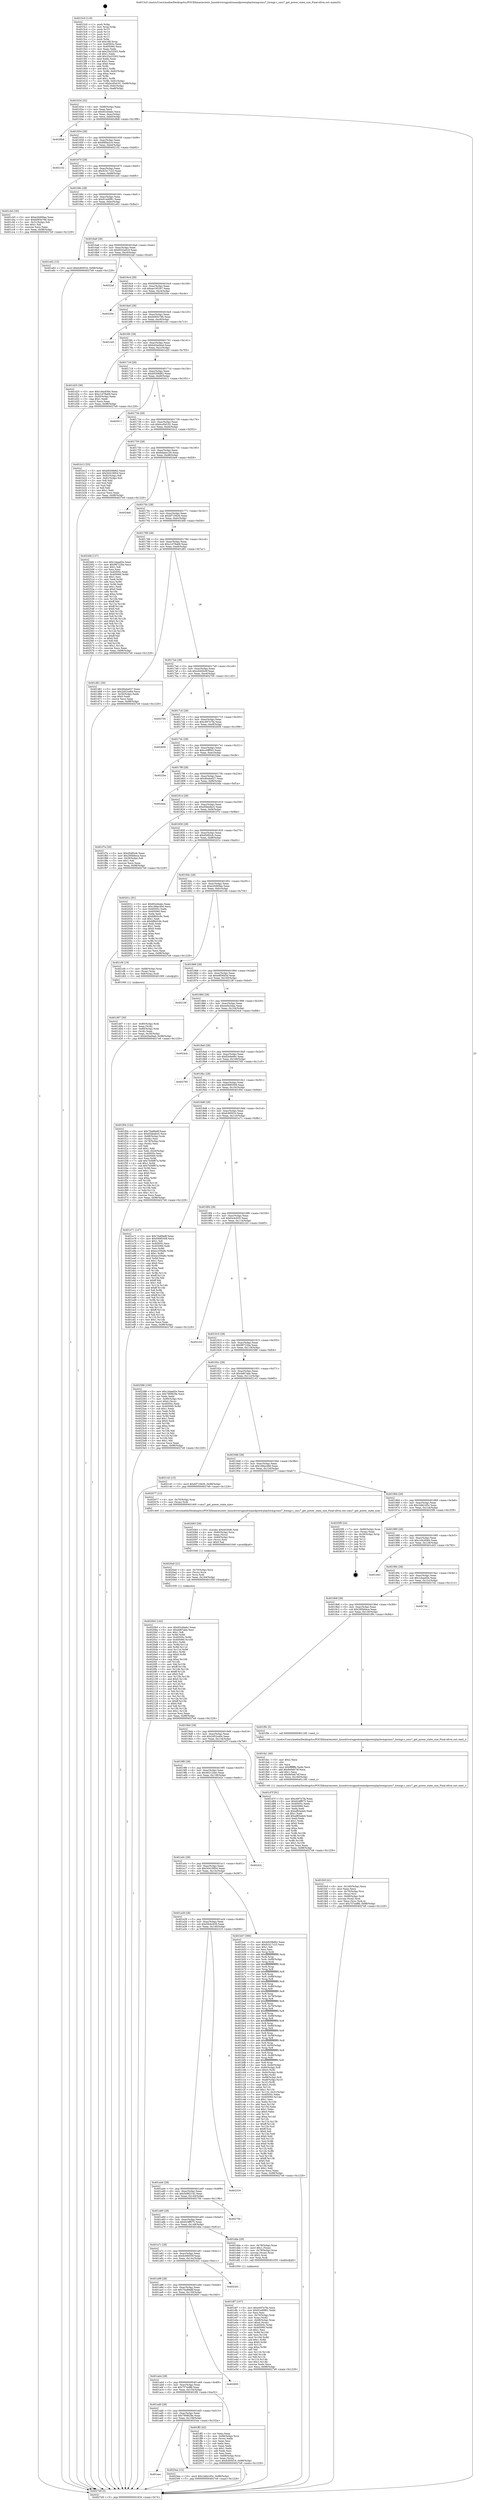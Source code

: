 digraph "0x4015c0" {
  label = "0x4015c0 (/mnt/c/Users/mathe/Desktop/tcc/POCII/binaries/extr_linuxdriversgpudrmamdpowerplayhwmgrsmu7_hwmgr.c_smu7_get_power_state_size_Final-ollvm.out::main(0))"
  labelloc = "t"
  node[shape=record]

  Entry [label="",width=0.3,height=0.3,shape=circle,fillcolor=black,style=filled]
  "0x401634" [label="{
     0x401634 [32]\l
     | [instrs]\l
     &nbsp;&nbsp;0x401634 \<+6\>: mov -0x98(%rbp),%eax\l
     &nbsp;&nbsp;0x40163a \<+2\>: mov %eax,%ecx\l
     &nbsp;&nbsp;0x40163c \<+6\>: sub $0x83cd4abc,%ecx\l
     &nbsp;&nbsp;0x401642 \<+6\>: mov %eax,-0xac(%rbp)\l
     &nbsp;&nbsp;0x401648 \<+6\>: mov %ecx,-0xb0(%rbp)\l
     &nbsp;&nbsp;0x40164e \<+6\>: je 00000000004026b8 \<main+0x10f8\>\l
  }"]
  "0x4026b8" [label="{
     0x4026b8\l
  }", style=dashed]
  "0x401654" [label="{
     0x401654 [28]\l
     | [instrs]\l
     &nbsp;&nbsp;0x401654 \<+5\>: jmp 0000000000401659 \<main+0x99\>\l
     &nbsp;&nbsp;0x401659 \<+6\>: mov -0xac(%rbp),%eax\l
     &nbsp;&nbsp;0x40165f \<+5\>: sub $0x89fda2c4,%eax\l
     &nbsp;&nbsp;0x401664 \<+6\>: mov %eax,-0xb4(%rbp)\l
     &nbsp;&nbsp;0x40166a \<+6\>: je 0000000000402152 \<main+0xb92\>\l
  }"]
  Exit [label="",width=0.3,height=0.3,shape=circle,fillcolor=black,style=filled,peripheries=2]
  "0x402152" [label="{
     0x402152\l
  }", style=dashed]
  "0x401670" [label="{
     0x401670 [28]\l
     | [instrs]\l
     &nbsp;&nbsp;0x401670 \<+5\>: jmp 0000000000401675 \<main+0xb5\>\l
     &nbsp;&nbsp;0x401675 \<+6\>: mov -0xac(%rbp),%eax\l
     &nbsp;&nbsp;0x40167b \<+5\>: sub $0x91b17c23,%eax\l
     &nbsp;&nbsp;0x401680 \<+6\>: mov %eax,-0xb8(%rbp)\l
     &nbsp;&nbsp;0x401686 \<+6\>: je 0000000000401cb5 \<main+0x6f5\>\l
  }"]
  "0x401aec" [label="{
     0x401aec\l
  }", style=dashed]
  "0x401cb5" [label="{
     0x401cb5 [30]\l
     | [instrs]\l
     &nbsp;&nbsp;0x401cb5 \<+5\>: mov $0xe20d09ae,%eax\l
     &nbsp;&nbsp;0x401cba \<+5\>: mov $0xb093e796,%ecx\l
     &nbsp;&nbsp;0x401cbf \<+3\>: mov -0x31(%rbp),%dl\l
     &nbsp;&nbsp;0x401cc2 \<+3\>: test $0x1,%dl\l
     &nbsp;&nbsp;0x401cc5 \<+3\>: cmovne %ecx,%eax\l
     &nbsp;&nbsp;0x401cc8 \<+6\>: mov %eax,-0x98(%rbp)\l
     &nbsp;&nbsp;0x401cce \<+5\>: jmp 00000000004027e9 \<main+0x1229\>\l
  }"]
  "0x40168c" [label="{
     0x40168c [28]\l
     | [instrs]\l
     &nbsp;&nbsp;0x40168c \<+5\>: jmp 0000000000401691 \<main+0xd1\>\l
     &nbsp;&nbsp;0x401691 \<+6\>: mov -0xac(%rbp),%eax\l
     &nbsp;&nbsp;0x401697 \<+5\>: sub $0x91ed0f61,%eax\l
     &nbsp;&nbsp;0x40169c \<+6\>: mov %eax,-0xbc(%rbp)\l
     &nbsp;&nbsp;0x4016a2 \<+6\>: je 0000000000401e62 \<main+0x8a2\>\l
  }"]
  "0x4025ea" [label="{
     0x4025ea [15]\l
     | [instrs]\l
     &nbsp;&nbsp;0x4025ea \<+10\>: movl $0x1bbb165c,-0x98(%rbp)\l
     &nbsp;&nbsp;0x4025f4 \<+5\>: jmp 00000000004027e9 \<main+0x1229\>\l
  }"]
  "0x401e62" [label="{
     0x401e62 [15]\l
     | [instrs]\l
     &nbsp;&nbsp;0x401e62 \<+10\>: movl $0xfc905f16,-0x98(%rbp)\l
     &nbsp;&nbsp;0x401e6c \<+5\>: jmp 00000000004027e9 \<main+0x1229\>\l
  }"]
  "0x4016a8" [label="{
     0x4016a8 [28]\l
     | [instrs]\l
     &nbsp;&nbsp;0x4016a8 \<+5\>: jmp 00000000004016ad \<main+0xed\>\l
     &nbsp;&nbsp;0x4016ad \<+6\>: mov -0xac(%rbp),%eax\l
     &nbsp;&nbsp;0x4016b3 \<+5\>: sub $0x9532a919,%eax\l
     &nbsp;&nbsp;0x4016b8 \<+6\>: mov %eax,-0xc0(%rbp)\l
     &nbsp;&nbsp;0x4016be \<+6\>: je 00000000004022af \<main+0xcef\>\l
  }"]
  "0x4020b5" [label="{
     0x4020b5 [142]\l
     | [instrs]\l
     &nbsp;&nbsp;0x4020b5 \<+5\>: mov $0x83cd4abc,%eax\l
     &nbsp;&nbsp;0x4020ba \<+5\>: mov $0xdd67aba,%esi\l
     &nbsp;&nbsp;0x4020bf \<+2\>: mov $0x1,%dl\l
     &nbsp;&nbsp;0x4020c1 \<+3\>: xor %r8d,%r8d\l
     &nbsp;&nbsp;0x4020c4 \<+8\>: mov 0x40505c,%r9d\l
     &nbsp;&nbsp;0x4020cc \<+8\>: mov 0x405060,%r10d\l
     &nbsp;&nbsp;0x4020d4 \<+4\>: sub $0x1,%r8d\l
     &nbsp;&nbsp;0x4020d8 \<+3\>: mov %r9d,%r11d\l
     &nbsp;&nbsp;0x4020db \<+3\>: add %r8d,%r11d\l
     &nbsp;&nbsp;0x4020de \<+4\>: imul %r11d,%r9d\l
     &nbsp;&nbsp;0x4020e2 \<+4\>: and $0x1,%r9d\l
     &nbsp;&nbsp;0x4020e6 \<+4\>: cmp $0x0,%r9d\l
     &nbsp;&nbsp;0x4020ea \<+3\>: sete %bl\l
     &nbsp;&nbsp;0x4020ed \<+4\>: cmp $0xa,%r10d\l
     &nbsp;&nbsp;0x4020f1 \<+4\>: setl %r14b\l
     &nbsp;&nbsp;0x4020f5 \<+3\>: mov %bl,%r15b\l
     &nbsp;&nbsp;0x4020f8 \<+4\>: xor $0xff,%r15b\l
     &nbsp;&nbsp;0x4020fc \<+3\>: mov %r14b,%r12b\l
     &nbsp;&nbsp;0x4020ff \<+4\>: xor $0xff,%r12b\l
     &nbsp;&nbsp;0x402103 \<+3\>: xor $0x0,%dl\l
     &nbsp;&nbsp;0x402106 \<+3\>: mov %r15b,%r13b\l
     &nbsp;&nbsp;0x402109 \<+4\>: and $0x0,%r13b\l
     &nbsp;&nbsp;0x40210d \<+2\>: and %dl,%bl\l
     &nbsp;&nbsp;0x40210f \<+3\>: mov %r12b,%cl\l
     &nbsp;&nbsp;0x402112 \<+3\>: and $0x0,%cl\l
     &nbsp;&nbsp;0x402115 \<+3\>: and %dl,%r14b\l
     &nbsp;&nbsp;0x402118 \<+3\>: or %bl,%r13b\l
     &nbsp;&nbsp;0x40211b \<+3\>: or %r14b,%cl\l
     &nbsp;&nbsp;0x40211e \<+3\>: xor %cl,%r13b\l
     &nbsp;&nbsp;0x402121 \<+3\>: or %r12b,%r15b\l
     &nbsp;&nbsp;0x402124 \<+4\>: xor $0xff,%r15b\l
     &nbsp;&nbsp;0x402128 \<+3\>: or $0x0,%dl\l
     &nbsp;&nbsp;0x40212b \<+3\>: and %dl,%r15b\l
     &nbsp;&nbsp;0x40212e \<+3\>: or %r15b,%r13b\l
     &nbsp;&nbsp;0x402131 \<+4\>: test $0x1,%r13b\l
     &nbsp;&nbsp;0x402135 \<+3\>: cmovne %esi,%eax\l
     &nbsp;&nbsp;0x402138 \<+6\>: mov %eax,-0x98(%rbp)\l
     &nbsp;&nbsp;0x40213e \<+5\>: jmp 00000000004027e9 \<main+0x1229\>\l
  }"]
  "0x4022af" [label="{
     0x4022af\l
  }", style=dashed]
  "0x4016c4" [label="{
     0x4016c4 [28]\l
     | [instrs]\l
     &nbsp;&nbsp;0x4016c4 \<+5\>: jmp 00000000004016c9 \<main+0x109\>\l
     &nbsp;&nbsp;0x4016c9 \<+6\>: mov -0xac(%rbp),%eax\l
     &nbsp;&nbsp;0x4016cf \<+5\>: sub $0xae195267,%eax\l
     &nbsp;&nbsp;0x4016d4 \<+6\>: mov %eax,-0xc4(%rbp)\l
     &nbsp;&nbsp;0x4016da \<+6\>: je 000000000040220e \<main+0xc4e\>\l
  }"]
  "0x4020a0" [label="{
     0x4020a0 [21]\l
     | [instrs]\l
     &nbsp;&nbsp;0x4020a0 \<+4\>: mov -0x70(%rbp),%rcx\l
     &nbsp;&nbsp;0x4020a4 \<+3\>: mov (%rcx),%rcx\l
     &nbsp;&nbsp;0x4020a7 \<+3\>: mov %rcx,%rdi\l
     &nbsp;&nbsp;0x4020aa \<+6\>: mov %eax,-0x164(%rbp)\l
     &nbsp;&nbsp;0x4020b0 \<+5\>: call 0000000000401030 \<free@plt\>\l
     | [calls]\l
     &nbsp;&nbsp;0x401030 \{1\} (unknown)\l
  }"]
  "0x40220e" [label="{
     0x40220e\l
  }", style=dashed]
  "0x4016e0" [label="{
     0x4016e0 [28]\l
     | [instrs]\l
     &nbsp;&nbsp;0x4016e0 \<+5\>: jmp 00000000004016e5 \<main+0x125\>\l
     &nbsp;&nbsp;0x4016e5 \<+6\>: mov -0xac(%rbp),%eax\l
     &nbsp;&nbsp;0x4016eb \<+5\>: sub $0xb093e796,%eax\l
     &nbsp;&nbsp;0x4016f0 \<+6\>: mov %eax,-0xc8(%rbp)\l
     &nbsp;&nbsp;0x4016f6 \<+6\>: je 0000000000401cd3 \<main+0x713\>\l
  }"]
  "0x402083" [label="{
     0x402083 [29]\l
     | [instrs]\l
     &nbsp;&nbsp;0x402083 \<+10\>: movabs $0x4030d6,%rdi\l
     &nbsp;&nbsp;0x40208d \<+4\>: mov -0x60(%rbp),%rcx\l
     &nbsp;&nbsp;0x402091 \<+2\>: mov %eax,(%rcx)\l
     &nbsp;&nbsp;0x402093 \<+4\>: mov -0x60(%rbp),%rcx\l
     &nbsp;&nbsp;0x402097 \<+2\>: mov (%rcx),%esi\l
     &nbsp;&nbsp;0x402099 \<+2\>: mov $0x0,%al\l
     &nbsp;&nbsp;0x40209b \<+5\>: call 0000000000401040 \<printf@plt\>\l
     | [calls]\l
     &nbsp;&nbsp;0x401040 \{1\} (unknown)\l
  }"]
  "0x401cd3" [label="{
     0x401cd3\l
  }", style=dashed]
  "0x4016fc" [label="{
     0x4016fc [28]\l
     | [instrs]\l
     &nbsp;&nbsp;0x4016fc \<+5\>: jmp 0000000000401701 \<main+0x141\>\l
     &nbsp;&nbsp;0x401701 \<+6\>: mov -0xac(%rbp),%eax\l
     &nbsp;&nbsp;0x401707 \<+5\>: sub $0xb45ad4ad,%eax\l
     &nbsp;&nbsp;0x40170c \<+6\>: mov %eax,-0xcc(%rbp)\l
     &nbsp;&nbsp;0x401712 \<+6\>: je 0000000000401d25 \<main+0x765\>\l
  }"]
  "0x401ad0" [label="{
     0x401ad0 [28]\l
     | [instrs]\l
     &nbsp;&nbsp;0x401ad0 \<+5\>: jmp 0000000000401ad5 \<main+0x515\>\l
     &nbsp;&nbsp;0x401ad5 \<+6\>: mov -0xac(%rbp),%eax\l
     &nbsp;&nbsp;0x401adb \<+5\>: sub $0x790f629e,%eax\l
     &nbsp;&nbsp;0x401ae0 \<+6\>: mov %eax,-0x158(%rbp)\l
     &nbsp;&nbsp;0x401ae6 \<+6\>: je 00000000004025ea \<main+0x102a\>\l
  }"]
  "0x401d25" [label="{
     0x401d25 [30]\l
     | [instrs]\l
     &nbsp;&nbsp;0x401d25 \<+5\>: mov $0x1d4c8364,%eax\l
     &nbsp;&nbsp;0x401d2a \<+5\>: mov $0xc1d78a68,%ecx\l
     &nbsp;&nbsp;0x401d2f \<+3\>: mov -0x30(%rbp),%edx\l
     &nbsp;&nbsp;0x401d32 \<+3\>: cmp $0x1,%edx\l
     &nbsp;&nbsp;0x401d35 \<+3\>: cmovl %ecx,%eax\l
     &nbsp;&nbsp;0x401d38 \<+6\>: mov %eax,-0x98(%rbp)\l
     &nbsp;&nbsp;0x401d3e \<+5\>: jmp 00000000004027e9 \<main+0x1229\>\l
  }"]
  "0x401718" [label="{
     0x401718 [28]\l
     | [instrs]\l
     &nbsp;&nbsp;0x401718 \<+5\>: jmp 000000000040171d \<main+0x15d\>\l
     &nbsp;&nbsp;0x40171d \<+6\>: mov -0xac(%rbp),%eax\l
     &nbsp;&nbsp;0x401723 \<+5\>: sub $0xb9208d62,%eax\l
     &nbsp;&nbsp;0x401728 \<+6\>: mov %eax,-0xd0(%rbp)\l
     &nbsp;&nbsp;0x40172e \<+6\>: je 0000000000402611 \<main+0x1051\>\l
  }"]
  "0x401ff2" [label="{
     0x401ff2 [42]\l
     | [instrs]\l
     &nbsp;&nbsp;0x401ff2 \<+2\>: xor %eax,%eax\l
     &nbsp;&nbsp;0x401ff4 \<+4\>: mov -0x68(%rbp),%rcx\l
     &nbsp;&nbsp;0x401ff8 \<+2\>: mov (%rcx),%edx\l
     &nbsp;&nbsp;0x401ffa \<+2\>: mov %eax,%esi\l
     &nbsp;&nbsp;0x401ffc \<+2\>: sub %edx,%esi\l
     &nbsp;&nbsp;0x401ffe \<+2\>: mov %eax,%edx\l
     &nbsp;&nbsp;0x402000 \<+3\>: sub $0x1,%edx\l
     &nbsp;&nbsp;0x402003 \<+2\>: add %edx,%esi\l
     &nbsp;&nbsp;0x402005 \<+2\>: sub %esi,%eax\l
     &nbsp;&nbsp;0x402007 \<+4\>: mov -0x68(%rbp),%rcx\l
     &nbsp;&nbsp;0x40200b \<+2\>: mov %eax,(%rcx)\l
     &nbsp;&nbsp;0x40200d \<+10\>: movl $0xfc905f16,-0x98(%rbp)\l
     &nbsp;&nbsp;0x402017 \<+5\>: jmp 00000000004027e9 \<main+0x1229\>\l
  }"]
  "0x402611" [label="{
     0x402611\l
  }", style=dashed]
  "0x401734" [label="{
     0x401734 [28]\l
     | [instrs]\l
     &nbsp;&nbsp;0x401734 \<+5\>: jmp 0000000000401739 \<main+0x179\>\l
     &nbsp;&nbsp;0x401739 \<+6\>: mov -0xac(%rbp),%eax\l
     &nbsp;&nbsp;0x40173f \<+5\>: sub $0xbcd5d191,%eax\l
     &nbsp;&nbsp;0x401744 \<+6\>: mov %eax,-0xd4(%rbp)\l
     &nbsp;&nbsp;0x40174a \<+6\>: je 0000000000401b12 \<main+0x552\>\l
  }"]
  "0x401ab4" [label="{
     0x401ab4 [28]\l
     | [instrs]\l
     &nbsp;&nbsp;0x401ab4 \<+5\>: jmp 0000000000401ab9 \<main+0x4f9\>\l
     &nbsp;&nbsp;0x401ab9 \<+6\>: mov -0xac(%rbp),%eax\l
     &nbsp;&nbsp;0x401abf \<+5\>: sub $0x757eeffd,%eax\l
     &nbsp;&nbsp;0x401ac4 \<+6\>: mov %eax,-0x154(%rbp)\l
     &nbsp;&nbsp;0x401aca \<+6\>: je 0000000000401ff2 \<main+0xa32\>\l
  }"]
  "0x401b12" [label="{
     0x401b12 [53]\l
     | [instrs]\l
     &nbsp;&nbsp;0x401b12 \<+5\>: mov $0xb9208d62,%eax\l
     &nbsp;&nbsp;0x401b17 \<+5\>: mov $0x50419954,%ecx\l
     &nbsp;&nbsp;0x401b1c \<+6\>: mov -0x92(%rbp),%dl\l
     &nbsp;&nbsp;0x401b22 \<+7\>: mov -0x91(%rbp),%sil\l
     &nbsp;&nbsp;0x401b29 \<+3\>: mov %dl,%dil\l
     &nbsp;&nbsp;0x401b2c \<+3\>: and %sil,%dil\l
     &nbsp;&nbsp;0x401b2f \<+3\>: xor %sil,%dl\l
     &nbsp;&nbsp;0x401b32 \<+3\>: or %dl,%dil\l
     &nbsp;&nbsp;0x401b35 \<+4\>: test $0x1,%dil\l
     &nbsp;&nbsp;0x401b39 \<+3\>: cmovne %ecx,%eax\l
     &nbsp;&nbsp;0x401b3c \<+6\>: mov %eax,-0x98(%rbp)\l
     &nbsp;&nbsp;0x401b42 \<+5\>: jmp 00000000004027e9 \<main+0x1229\>\l
  }"]
  "0x401750" [label="{
     0x401750 [28]\l
     | [instrs]\l
     &nbsp;&nbsp;0x401750 \<+5\>: jmp 0000000000401755 \<main+0x195\>\l
     &nbsp;&nbsp;0x401755 \<+6\>: mov -0xac(%rbp),%eax\l
     &nbsp;&nbsp;0x40175b \<+5\>: sub $0xbdabe129,%eax\l
     &nbsp;&nbsp;0x401760 \<+6\>: mov %eax,-0xd8(%rbp)\l
     &nbsp;&nbsp;0x401766 \<+6\>: je 00000000004024e9 \<main+0xf29\>\l
  }"]
  "0x4027e9" [label="{
     0x4027e9 [5]\l
     | [instrs]\l
     &nbsp;&nbsp;0x4027e9 \<+5\>: jmp 0000000000401634 \<main+0x74\>\l
  }"]
  "0x4015c0" [label="{
     0x4015c0 [116]\l
     | [instrs]\l
     &nbsp;&nbsp;0x4015c0 \<+1\>: push %rbp\l
     &nbsp;&nbsp;0x4015c1 \<+3\>: mov %rsp,%rbp\l
     &nbsp;&nbsp;0x4015c4 \<+2\>: push %r15\l
     &nbsp;&nbsp;0x4015c6 \<+2\>: push %r14\l
     &nbsp;&nbsp;0x4015c8 \<+2\>: push %r13\l
     &nbsp;&nbsp;0x4015ca \<+2\>: push %r12\l
     &nbsp;&nbsp;0x4015cc \<+1\>: push %rbx\l
     &nbsp;&nbsp;0x4015cd \<+7\>: sub $0x168,%rsp\l
     &nbsp;&nbsp;0x4015d4 \<+7\>: mov 0x40505c,%eax\l
     &nbsp;&nbsp;0x4015db \<+7\>: mov 0x405060,%ecx\l
     &nbsp;&nbsp;0x4015e2 \<+2\>: mov %eax,%edx\l
     &nbsp;&nbsp;0x4015e4 \<+6\>: sub $0x25a33263,%edx\l
     &nbsp;&nbsp;0x4015ea \<+3\>: sub $0x1,%edx\l
     &nbsp;&nbsp;0x4015ed \<+6\>: add $0x25a33263,%edx\l
     &nbsp;&nbsp;0x4015f3 \<+3\>: imul %edx,%eax\l
     &nbsp;&nbsp;0x4015f6 \<+3\>: and $0x1,%eax\l
     &nbsp;&nbsp;0x4015f9 \<+3\>: cmp $0x0,%eax\l
     &nbsp;&nbsp;0x4015fc \<+4\>: sete %r8b\l
     &nbsp;&nbsp;0x401600 \<+4\>: and $0x1,%r8b\l
     &nbsp;&nbsp;0x401604 \<+7\>: mov %r8b,-0x92(%rbp)\l
     &nbsp;&nbsp;0x40160b \<+3\>: cmp $0xa,%ecx\l
     &nbsp;&nbsp;0x40160e \<+4\>: setl %r8b\l
     &nbsp;&nbsp;0x401612 \<+4\>: and $0x1,%r8b\l
     &nbsp;&nbsp;0x401616 \<+7\>: mov %r8b,-0x91(%rbp)\l
     &nbsp;&nbsp;0x40161d \<+10\>: movl $0xbcd5d191,-0x98(%rbp)\l
     &nbsp;&nbsp;0x401627 \<+6\>: mov %edi,-0x9c(%rbp)\l
     &nbsp;&nbsp;0x40162d \<+7\>: mov %rsi,-0xa8(%rbp)\l
  }"]
  "0x402693" [label="{
     0x402693\l
  }", style=dashed]
  "0x4024e9" [label="{
     0x4024e9\l
  }", style=dashed]
  "0x40176c" [label="{
     0x40176c [28]\l
     | [instrs]\l
     &nbsp;&nbsp;0x40176c \<+5\>: jmp 0000000000401771 \<main+0x1b1\>\l
     &nbsp;&nbsp;0x401771 \<+6\>: mov -0xac(%rbp),%eax\l
     &nbsp;&nbsp;0x401777 \<+5\>: sub $0xbf719426,%eax\l
     &nbsp;&nbsp;0x40177c \<+6\>: mov %eax,-0xdc(%rbp)\l
     &nbsp;&nbsp;0x401782 \<+6\>: je 00000000004024fd \<main+0xf3d\>\l
  }"]
  "0x401a98" [label="{
     0x401a98 [28]\l
     | [instrs]\l
     &nbsp;&nbsp;0x401a98 \<+5\>: jmp 0000000000401a9d \<main+0x4dd\>\l
     &nbsp;&nbsp;0x401a9d \<+6\>: mov -0xac(%rbp),%eax\l
     &nbsp;&nbsp;0x401aa3 \<+5\>: sub $0x70a89e8f,%eax\l
     &nbsp;&nbsp;0x401aa8 \<+6\>: mov %eax,-0x150(%rbp)\l
     &nbsp;&nbsp;0x401aae \<+6\>: je 0000000000402693 \<main+0x10d3\>\l
  }"]
  "0x4024fd" [label="{
     0x4024fd [137]\l
     | [instrs]\l
     &nbsp;&nbsp;0x4024fd \<+5\>: mov $0x1daaef2e,%eax\l
     &nbsp;&nbsp;0x402502 \<+5\>: mov $0x98722ba,%ecx\l
     &nbsp;&nbsp;0x402507 \<+2\>: mov $0x1,%dl\l
     &nbsp;&nbsp;0x402509 \<+2\>: xor %esi,%esi\l
     &nbsp;&nbsp;0x40250b \<+7\>: mov 0x40505c,%edi\l
     &nbsp;&nbsp;0x402512 \<+8\>: mov 0x405060,%r8d\l
     &nbsp;&nbsp;0x40251a \<+3\>: sub $0x1,%esi\l
     &nbsp;&nbsp;0x40251d \<+3\>: mov %edi,%r9d\l
     &nbsp;&nbsp;0x402520 \<+3\>: add %esi,%r9d\l
     &nbsp;&nbsp;0x402523 \<+4\>: imul %r9d,%edi\l
     &nbsp;&nbsp;0x402527 \<+3\>: and $0x1,%edi\l
     &nbsp;&nbsp;0x40252a \<+3\>: cmp $0x0,%edi\l
     &nbsp;&nbsp;0x40252d \<+4\>: sete %r10b\l
     &nbsp;&nbsp;0x402531 \<+4\>: cmp $0xa,%r8d\l
     &nbsp;&nbsp;0x402535 \<+4\>: setl %r11b\l
     &nbsp;&nbsp;0x402539 \<+3\>: mov %r10b,%bl\l
     &nbsp;&nbsp;0x40253c \<+3\>: xor $0xff,%bl\l
     &nbsp;&nbsp;0x40253f \<+3\>: mov %r11b,%r14b\l
     &nbsp;&nbsp;0x402542 \<+4\>: xor $0xff,%r14b\l
     &nbsp;&nbsp;0x402546 \<+3\>: xor $0x0,%dl\l
     &nbsp;&nbsp;0x402549 \<+3\>: mov %bl,%r15b\l
     &nbsp;&nbsp;0x40254c \<+4\>: and $0x0,%r15b\l
     &nbsp;&nbsp;0x402550 \<+3\>: and %dl,%r10b\l
     &nbsp;&nbsp;0x402553 \<+3\>: mov %r14b,%r12b\l
     &nbsp;&nbsp;0x402556 \<+4\>: and $0x0,%r12b\l
     &nbsp;&nbsp;0x40255a \<+3\>: and %dl,%r11b\l
     &nbsp;&nbsp;0x40255d \<+3\>: or %r10b,%r15b\l
     &nbsp;&nbsp;0x402560 \<+3\>: or %r11b,%r12b\l
     &nbsp;&nbsp;0x402563 \<+3\>: xor %r12b,%r15b\l
     &nbsp;&nbsp;0x402566 \<+3\>: or %r14b,%bl\l
     &nbsp;&nbsp;0x402569 \<+3\>: xor $0xff,%bl\l
     &nbsp;&nbsp;0x40256c \<+3\>: or $0x0,%dl\l
     &nbsp;&nbsp;0x40256f \<+2\>: and %dl,%bl\l
     &nbsp;&nbsp;0x402571 \<+3\>: or %bl,%r15b\l
     &nbsp;&nbsp;0x402574 \<+4\>: test $0x1,%r15b\l
     &nbsp;&nbsp;0x402578 \<+3\>: cmovne %ecx,%eax\l
     &nbsp;&nbsp;0x40257b \<+6\>: mov %eax,-0x98(%rbp)\l
     &nbsp;&nbsp;0x402581 \<+5\>: jmp 00000000004027e9 \<main+0x1229\>\l
  }"]
  "0x401788" [label="{
     0x401788 [28]\l
     | [instrs]\l
     &nbsp;&nbsp;0x401788 \<+5\>: jmp 000000000040178d \<main+0x1cd\>\l
     &nbsp;&nbsp;0x40178d \<+6\>: mov -0xac(%rbp),%eax\l
     &nbsp;&nbsp;0x401793 \<+5\>: sub $0xc1d78a68,%eax\l
     &nbsp;&nbsp;0x401798 \<+6\>: mov %eax,-0xe0(%rbp)\l
     &nbsp;&nbsp;0x40179e \<+6\>: je 0000000000401d61 \<main+0x7a1\>\l
  }"]
  "0x4023d1" [label="{
     0x4023d1\l
  }", style=dashed]
  "0x401d61" [label="{
     0x401d61 [30]\l
     | [instrs]\l
     &nbsp;&nbsp;0x401d61 \<+5\>: mov $0xd0a4a027,%eax\l
     &nbsp;&nbsp;0x401d66 \<+5\>: mov $0x2d52ce64,%ecx\l
     &nbsp;&nbsp;0x401d6b \<+3\>: mov -0x30(%rbp),%edx\l
     &nbsp;&nbsp;0x401d6e \<+3\>: cmp $0x0,%edx\l
     &nbsp;&nbsp;0x401d71 \<+3\>: cmove %ecx,%eax\l
     &nbsp;&nbsp;0x401d74 \<+6\>: mov %eax,-0x98(%rbp)\l
     &nbsp;&nbsp;0x401d7a \<+5\>: jmp 00000000004027e9 \<main+0x1229\>\l
  }"]
  "0x4017a4" [label="{
     0x4017a4 [28]\l
     | [instrs]\l
     &nbsp;&nbsp;0x4017a4 \<+5\>: jmp 00000000004017a9 \<main+0x1e9\>\l
     &nbsp;&nbsp;0x4017a9 \<+6\>: mov -0xac(%rbp),%eax\l
     &nbsp;&nbsp;0x4017af \<+5\>: sub $0xc6450c0f,%eax\l
     &nbsp;&nbsp;0x4017b4 \<+6\>: mov %eax,-0xe4(%rbp)\l
     &nbsp;&nbsp;0x4017ba \<+6\>: je 0000000000402705 \<main+0x1145\>\l
  }"]
  "0x401fc9" [label="{
     0x401fc9 [41]\l
     | [instrs]\l
     &nbsp;&nbsp;0x401fc9 \<+6\>: mov -0x160(%rbp),%ecx\l
     &nbsp;&nbsp;0x401fcf \<+3\>: imul %eax,%ecx\l
     &nbsp;&nbsp;0x401fd2 \<+4\>: mov -0x70(%rbp),%rsi\l
     &nbsp;&nbsp;0x401fd6 \<+3\>: mov (%rsi),%rsi\l
     &nbsp;&nbsp;0x401fd9 \<+4\>: mov -0x68(%rbp),%rdi\l
     &nbsp;&nbsp;0x401fdd \<+3\>: movslq (%rdi),%rdi\l
     &nbsp;&nbsp;0x401fe0 \<+3\>: mov %ecx,(%rsi,%rdi,4)\l
     &nbsp;&nbsp;0x401fe3 \<+10\>: movl $0x757eeffd,-0x98(%rbp)\l
     &nbsp;&nbsp;0x401fed \<+5\>: jmp 00000000004027e9 \<main+0x1229\>\l
  }"]
  "0x402705" [label="{
     0x402705\l
  }", style=dashed]
  "0x4017c0" [label="{
     0x4017c0 [28]\l
     | [instrs]\l
     &nbsp;&nbsp;0x4017c0 \<+5\>: jmp 00000000004017c5 \<main+0x205\>\l
     &nbsp;&nbsp;0x4017c5 \<+6\>: mov -0xac(%rbp),%eax\l
     &nbsp;&nbsp;0x4017cb \<+5\>: sub $0xc697e7fa,%eax\l
     &nbsp;&nbsp;0x4017d0 \<+6\>: mov %eax,-0xe8(%rbp)\l
     &nbsp;&nbsp;0x4017d6 \<+6\>: je 0000000000402656 \<main+0x1096\>\l
  }"]
  "0x401fa1" [label="{
     0x401fa1 [40]\l
     | [instrs]\l
     &nbsp;&nbsp;0x401fa1 \<+5\>: mov $0x2,%ecx\l
     &nbsp;&nbsp;0x401fa6 \<+1\>: cltd\l
     &nbsp;&nbsp;0x401fa7 \<+2\>: idiv %ecx\l
     &nbsp;&nbsp;0x401fa9 \<+6\>: imul $0xfffffffe,%edx,%ecx\l
     &nbsp;&nbsp;0x401faf \<+6\>: add $0x9e5eb74f,%ecx\l
     &nbsp;&nbsp;0x401fb5 \<+3\>: add $0x1,%ecx\l
     &nbsp;&nbsp;0x401fb8 \<+6\>: sub $0x9e5eb74f,%ecx\l
     &nbsp;&nbsp;0x401fbe \<+6\>: mov %ecx,-0x160(%rbp)\l
     &nbsp;&nbsp;0x401fc4 \<+5\>: call 0000000000401160 \<next_i\>\l
     | [calls]\l
     &nbsp;&nbsp;0x401160 \{1\} (/mnt/c/Users/mathe/Desktop/tcc/POCII/binaries/extr_linuxdriversgpudrmamdpowerplayhwmgrsmu7_hwmgr.c_smu7_get_power_state_size_Final-ollvm.out::next_i)\l
  }"]
  "0x402656" [label="{
     0x402656\l
  }", style=dashed]
  "0x4017dc" [label="{
     0x4017dc [28]\l
     | [instrs]\l
     &nbsp;&nbsp;0x4017dc \<+5\>: jmp 00000000004017e1 \<main+0x221\>\l
     &nbsp;&nbsp;0x4017e1 \<+6\>: mov -0xac(%rbp),%eax\l
     &nbsp;&nbsp;0x4017e7 \<+5\>: sub $0xcc0ff5b2,%eax\l
     &nbsp;&nbsp;0x4017ec \<+6\>: mov %eax,-0xec(%rbp)\l
     &nbsp;&nbsp;0x4017f2 \<+6\>: je 00000000004022be \<main+0xcfe\>\l
  }"]
  "0x401df7" [label="{
     0x401df7 [107]\l
     | [instrs]\l
     &nbsp;&nbsp;0x401df7 \<+5\>: mov $0xc697e7fa,%ecx\l
     &nbsp;&nbsp;0x401dfc \<+5\>: mov $0x91ed0f61,%edx\l
     &nbsp;&nbsp;0x401e01 \<+2\>: xor %esi,%esi\l
     &nbsp;&nbsp;0x401e03 \<+4\>: mov -0x70(%rbp),%rdi\l
     &nbsp;&nbsp;0x401e07 \<+3\>: mov %rax,(%rdi)\l
     &nbsp;&nbsp;0x401e0a \<+4\>: mov -0x68(%rbp),%rax\l
     &nbsp;&nbsp;0x401e0e \<+6\>: movl $0x0,(%rax)\l
     &nbsp;&nbsp;0x401e14 \<+8\>: mov 0x40505c,%r8d\l
     &nbsp;&nbsp;0x401e1c \<+8\>: mov 0x405060,%r9d\l
     &nbsp;&nbsp;0x401e24 \<+3\>: sub $0x1,%esi\l
     &nbsp;&nbsp;0x401e27 \<+3\>: mov %r8d,%r10d\l
     &nbsp;&nbsp;0x401e2a \<+3\>: add %esi,%r10d\l
     &nbsp;&nbsp;0x401e2d \<+4\>: imul %r10d,%r8d\l
     &nbsp;&nbsp;0x401e31 \<+4\>: and $0x1,%r8d\l
     &nbsp;&nbsp;0x401e35 \<+4\>: cmp $0x0,%r8d\l
     &nbsp;&nbsp;0x401e39 \<+4\>: sete %r11b\l
     &nbsp;&nbsp;0x401e3d \<+4\>: cmp $0xa,%r9d\l
     &nbsp;&nbsp;0x401e41 \<+3\>: setl %bl\l
     &nbsp;&nbsp;0x401e44 \<+3\>: mov %r11b,%r14b\l
     &nbsp;&nbsp;0x401e47 \<+3\>: and %bl,%r14b\l
     &nbsp;&nbsp;0x401e4a \<+3\>: xor %bl,%r11b\l
     &nbsp;&nbsp;0x401e4d \<+3\>: or %r11b,%r14b\l
     &nbsp;&nbsp;0x401e50 \<+4\>: test $0x1,%r14b\l
     &nbsp;&nbsp;0x401e54 \<+3\>: cmovne %edx,%ecx\l
     &nbsp;&nbsp;0x401e57 \<+6\>: mov %ecx,-0x98(%rbp)\l
     &nbsp;&nbsp;0x401e5d \<+5\>: jmp 00000000004027e9 \<main+0x1229\>\l
  }"]
  "0x4022be" [label="{
     0x4022be\l
  }", style=dashed]
  "0x4017f8" [label="{
     0x4017f8 [28]\l
     | [instrs]\l
     &nbsp;&nbsp;0x4017f8 \<+5\>: jmp 00000000004017fd \<main+0x23d\>\l
     &nbsp;&nbsp;0x4017fd \<+6\>: mov -0xac(%rbp),%eax\l
     &nbsp;&nbsp;0x401803 \<+5\>: sub $0xd0a4a027,%eax\l
     &nbsp;&nbsp;0x401808 \<+6\>: mov %eax,-0xf0(%rbp)\l
     &nbsp;&nbsp;0x40180e \<+6\>: je 00000000004024da \<main+0xf1a\>\l
  }"]
  "0x401a7c" [label="{
     0x401a7c [28]\l
     | [instrs]\l
     &nbsp;&nbsp;0x401a7c \<+5\>: jmp 0000000000401a81 \<main+0x4c1\>\l
     &nbsp;&nbsp;0x401a81 \<+6\>: mov -0xac(%rbp),%eax\l
     &nbsp;&nbsp;0x401a87 \<+5\>: sub $0x6c66055f,%eax\l
     &nbsp;&nbsp;0x401a8c \<+6\>: mov %eax,-0x14c(%rbp)\l
     &nbsp;&nbsp;0x401a92 \<+6\>: je 00000000004023d1 \<main+0xe11\>\l
  }"]
  "0x4024da" [label="{
     0x4024da\l
  }", style=dashed]
  "0x401814" [label="{
     0x401814 [28]\l
     | [instrs]\l
     &nbsp;&nbsp;0x401814 \<+5\>: jmp 0000000000401819 \<main+0x259\>\l
     &nbsp;&nbsp;0x401819 \<+6\>: mov -0xac(%rbp),%eax\l
     &nbsp;&nbsp;0x40181f \<+5\>: sub $0xd5bbdbc5,%eax\l
     &nbsp;&nbsp;0x401824 \<+6\>: mov %eax,-0xf4(%rbp)\l
     &nbsp;&nbsp;0x40182a \<+6\>: je 0000000000401f7e \<main+0x9be\>\l
  }"]
  "0x401dda" [label="{
     0x401dda [29]\l
     | [instrs]\l
     &nbsp;&nbsp;0x401dda \<+4\>: mov -0x78(%rbp),%rax\l
     &nbsp;&nbsp;0x401dde \<+6\>: movl $0x1,(%rax)\l
     &nbsp;&nbsp;0x401de4 \<+4\>: mov -0x78(%rbp),%rax\l
     &nbsp;&nbsp;0x401de8 \<+3\>: movslq (%rax),%rax\l
     &nbsp;&nbsp;0x401deb \<+4\>: shl $0x2,%rax\l
     &nbsp;&nbsp;0x401def \<+3\>: mov %rax,%rdi\l
     &nbsp;&nbsp;0x401df2 \<+5\>: call 0000000000401050 \<malloc@plt\>\l
     | [calls]\l
     &nbsp;&nbsp;0x401050 \{1\} (unknown)\l
  }"]
  "0x401f7e" [label="{
     0x401f7e [30]\l
     | [instrs]\l
     &nbsp;&nbsp;0x401f7e \<+5\>: mov $0xd5df2cfc,%eax\l
     &nbsp;&nbsp;0x401f83 \<+5\>: mov $0x295b6eca,%ecx\l
     &nbsp;&nbsp;0x401f88 \<+3\>: mov -0x29(%rbp),%dl\l
     &nbsp;&nbsp;0x401f8b \<+3\>: test $0x1,%dl\l
     &nbsp;&nbsp;0x401f8e \<+3\>: cmovne %ecx,%eax\l
     &nbsp;&nbsp;0x401f91 \<+6\>: mov %eax,-0x98(%rbp)\l
     &nbsp;&nbsp;0x401f97 \<+5\>: jmp 00000000004027e9 \<main+0x1229\>\l
  }"]
  "0x401830" [label="{
     0x401830 [28]\l
     | [instrs]\l
     &nbsp;&nbsp;0x401830 \<+5\>: jmp 0000000000401835 \<main+0x275\>\l
     &nbsp;&nbsp;0x401835 \<+6\>: mov -0xac(%rbp),%eax\l
     &nbsp;&nbsp;0x40183b \<+5\>: sub $0xd5df2cfc,%eax\l
     &nbsp;&nbsp;0x401840 \<+6\>: mov %eax,-0xf8(%rbp)\l
     &nbsp;&nbsp;0x401846 \<+6\>: je 000000000040201c \<main+0xa5c\>\l
  }"]
  "0x401a60" [label="{
     0x401a60 [28]\l
     | [instrs]\l
     &nbsp;&nbsp;0x401a60 \<+5\>: jmp 0000000000401a65 \<main+0x4a5\>\l
     &nbsp;&nbsp;0x401a65 \<+6\>: mov -0xac(%rbp),%eax\l
     &nbsp;&nbsp;0x401a6b \<+5\>: sub $0x624ff075,%eax\l
     &nbsp;&nbsp;0x401a70 \<+6\>: mov %eax,-0x148(%rbp)\l
     &nbsp;&nbsp;0x401a76 \<+6\>: je 0000000000401dda \<main+0x81a\>\l
  }"]
  "0x40201c" [label="{
     0x40201c [91]\l
     | [instrs]\l
     &nbsp;&nbsp;0x40201c \<+5\>: mov $0x83cd4abc,%eax\l
     &nbsp;&nbsp;0x402021 \<+5\>: mov $0x188ac49d,%ecx\l
     &nbsp;&nbsp;0x402026 \<+7\>: mov 0x40505c,%edx\l
     &nbsp;&nbsp;0x40202d \<+7\>: mov 0x405060,%esi\l
     &nbsp;&nbsp;0x402034 \<+2\>: mov %edx,%edi\l
     &nbsp;&nbsp;0x402036 \<+6\>: add $0xbf6b5c9c,%edi\l
     &nbsp;&nbsp;0x40203c \<+3\>: sub $0x1,%edi\l
     &nbsp;&nbsp;0x40203f \<+6\>: sub $0xbf6b5c9c,%edi\l
     &nbsp;&nbsp;0x402045 \<+3\>: imul %edi,%edx\l
     &nbsp;&nbsp;0x402048 \<+3\>: and $0x1,%edx\l
     &nbsp;&nbsp;0x40204b \<+3\>: cmp $0x0,%edx\l
     &nbsp;&nbsp;0x40204e \<+4\>: sete %r8b\l
     &nbsp;&nbsp;0x402052 \<+3\>: cmp $0xa,%esi\l
     &nbsp;&nbsp;0x402055 \<+4\>: setl %r9b\l
     &nbsp;&nbsp;0x402059 \<+3\>: mov %r8b,%r10b\l
     &nbsp;&nbsp;0x40205c \<+3\>: and %r9b,%r10b\l
     &nbsp;&nbsp;0x40205f \<+3\>: xor %r9b,%r8b\l
     &nbsp;&nbsp;0x402062 \<+3\>: or %r8b,%r10b\l
     &nbsp;&nbsp;0x402065 \<+4\>: test $0x1,%r10b\l
     &nbsp;&nbsp;0x402069 \<+3\>: cmovne %ecx,%eax\l
     &nbsp;&nbsp;0x40206c \<+6\>: mov %eax,-0x98(%rbp)\l
     &nbsp;&nbsp;0x402072 \<+5\>: jmp 00000000004027e9 \<main+0x1229\>\l
  }"]
  "0x40184c" [label="{
     0x40184c [28]\l
     | [instrs]\l
     &nbsp;&nbsp;0x40184c \<+5\>: jmp 0000000000401851 \<main+0x291\>\l
     &nbsp;&nbsp;0x401851 \<+6\>: mov -0xac(%rbp),%eax\l
     &nbsp;&nbsp;0x401857 \<+5\>: sub $0xe20d09ae,%eax\l
     &nbsp;&nbsp;0x40185c \<+6\>: mov %eax,-0xfc(%rbp)\l
     &nbsp;&nbsp;0x401862 \<+6\>: je 0000000000401cf4 \<main+0x734\>\l
  }"]
  "0x40275b" [label="{
     0x40275b\l
  }", style=dashed]
  "0x401cf4" [label="{
     0x401cf4 [19]\l
     | [instrs]\l
     &nbsp;&nbsp;0x401cf4 \<+7\>: mov -0x88(%rbp),%rax\l
     &nbsp;&nbsp;0x401cfb \<+3\>: mov (%rax),%rax\l
     &nbsp;&nbsp;0x401cfe \<+4\>: mov 0x8(%rax),%rdi\l
     &nbsp;&nbsp;0x401d02 \<+5\>: call 0000000000401060 \<atoi@plt\>\l
     | [calls]\l
     &nbsp;&nbsp;0x401060 \{1\} (unknown)\l
  }"]
  "0x401868" [label="{
     0x401868 [28]\l
     | [instrs]\l
     &nbsp;&nbsp;0x401868 \<+5\>: jmp 000000000040186d \<main+0x2ad\>\l
     &nbsp;&nbsp;0x40186d \<+6\>: mov -0xac(%rbp),%eax\l
     &nbsp;&nbsp;0x401873 \<+5\>: sub $0xe8f36d3d,%eax\l
     &nbsp;&nbsp;0x401878 \<+6\>: mov %eax,-0x100(%rbp)\l
     &nbsp;&nbsp;0x40187e \<+6\>: je 000000000040218f \<main+0xbcf\>\l
  }"]
  "0x401a44" [label="{
     0x401a44 [28]\l
     | [instrs]\l
     &nbsp;&nbsp;0x401a44 \<+5\>: jmp 0000000000401a49 \<main+0x489\>\l
     &nbsp;&nbsp;0x401a49 \<+6\>: mov -0xac(%rbp),%eax\l
     &nbsp;&nbsp;0x401a4f \<+5\>: sub $0x5e882142,%eax\l
     &nbsp;&nbsp;0x401a54 \<+6\>: mov %eax,-0x144(%rbp)\l
     &nbsp;&nbsp;0x401a5a \<+6\>: je 000000000040275b \<main+0x119b\>\l
  }"]
  "0x40218f" [label="{
     0x40218f\l
  }", style=dashed]
  "0x401884" [label="{
     0x401884 [28]\l
     | [instrs]\l
     &nbsp;&nbsp;0x401884 \<+5\>: jmp 0000000000401889 \<main+0x2c9\>\l
     &nbsp;&nbsp;0x401889 \<+6\>: mov -0xac(%rbp),%eax\l
     &nbsp;&nbsp;0x40188f \<+5\>: sub $0xee0e2daa,%eax\l
     &nbsp;&nbsp;0x401894 \<+6\>: mov %eax,-0x104(%rbp)\l
     &nbsp;&nbsp;0x40189a \<+6\>: je 00000000004024cb \<main+0xf0b\>\l
  }"]
  "0x402319" [label="{
     0x402319\l
  }", style=dashed]
  "0x4024cb" [label="{
     0x4024cb\l
  }", style=dashed]
  "0x4018a0" [label="{
     0x4018a0 [28]\l
     | [instrs]\l
     &nbsp;&nbsp;0x4018a0 \<+5\>: jmp 00000000004018a5 \<main+0x2e5\>\l
     &nbsp;&nbsp;0x4018a5 \<+6\>: mov -0xac(%rbp),%eax\l
     &nbsp;&nbsp;0x4018ab \<+5\>: sub $0xf2e9e66c,%eax\l
     &nbsp;&nbsp;0x4018b0 \<+6\>: mov %eax,-0x108(%rbp)\l
     &nbsp;&nbsp;0x4018b6 \<+6\>: je 0000000000402785 \<main+0x11c5\>\l
  }"]
  "0x401d07" [label="{
     0x401d07 [30]\l
     | [instrs]\l
     &nbsp;&nbsp;0x401d07 \<+4\>: mov -0x80(%rbp),%rdi\l
     &nbsp;&nbsp;0x401d0b \<+2\>: mov %eax,(%rdi)\l
     &nbsp;&nbsp;0x401d0d \<+4\>: mov -0x80(%rbp),%rdi\l
     &nbsp;&nbsp;0x401d11 \<+2\>: mov (%rdi),%eax\l
     &nbsp;&nbsp;0x401d13 \<+3\>: mov %eax,-0x30(%rbp)\l
     &nbsp;&nbsp;0x401d16 \<+10\>: movl $0xb45ad4ad,-0x98(%rbp)\l
     &nbsp;&nbsp;0x401d20 \<+5\>: jmp 00000000004027e9 \<main+0x1229\>\l
  }"]
  "0x402785" [label="{
     0x402785\l
  }", style=dashed]
  "0x4018bc" [label="{
     0x4018bc [28]\l
     | [instrs]\l
     &nbsp;&nbsp;0x4018bc \<+5\>: jmp 00000000004018c1 \<main+0x301\>\l
     &nbsp;&nbsp;0x4018c1 \<+6\>: mov -0xac(%rbp),%eax\l
     &nbsp;&nbsp;0x4018c7 \<+5\>: sub $0xf3685508,%eax\l
     &nbsp;&nbsp;0x4018cc \<+6\>: mov %eax,-0x10c(%rbp)\l
     &nbsp;&nbsp;0x4018d2 \<+6\>: je 0000000000401f04 \<main+0x944\>\l
  }"]
  "0x401a28" [label="{
     0x401a28 [28]\l
     | [instrs]\l
     &nbsp;&nbsp;0x401a28 \<+5\>: jmp 0000000000401a2d \<main+0x46d\>\l
     &nbsp;&nbsp;0x401a2d \<+6\>: mov -0xac(%rbp),%eax\l
     &nbsp;&nbsp;0x401a33 \<+5\>: sub $0x59c6c639,%eax\l
     &nbsp;&nbsp;0x401a38 \<+6\>: mov %eax,-0x140(%rbp)\l
     &nbsp;&nbsp;0x401a3e \<+6\>: je 0000000000402319 \<main+0xd59\>\l
  }"]
  "0x401f04" [label="{
     0x401f04 [122]\l
     | [instrs]\l
     &nbsp;&nbsp;0x401f04 \<+5\>: mov $0x70a89e8f,%eax\l
     &nbsp;&nbsp;0x401f09 \<+5\>: mov $0xd5bbdbc5,%ecx\l
     &nbsp;&nbsp;0x401f0e \<+4\>: mov -0x68(%rbp),%rdx\l
     &nbsp;&nbsp;0x401f12 \<+2\>: mov (%rdx),%esi\l
     &nbsp;&nbsp;0x401f14 \<+4\>: mov -0x78(%rbp),%rdx\l
     &nbsp;&nbsp;0x401f18 \<+2\>: cmp (%rdx),%esi\l
     &nbsp;&nbsp;0x401f1a \<+4\>: setl %dil\l
     &nbsp;&nbsp;0x401f1e \<+4\>: and $0x1,%dil\l
     &nbsp;&nbsp;0x401f22 \<+4\>: mov %dil,-0x29(%rbp)\l
     &nbsp;&nbsp;0x401f26 \<+7\>: mov 0x40505c,%esi\l
     &nbsp;&nbsp;0x401f2d \<+8\>: mov 0x405060,%r8d\l
     &nbsp;&nbsp;0x401f35 \<+3\>: mov %esi,%r9d\l
     &nbsp;&nbsp;0x401f38 \<+7\>: add $0x7b56f67a,%r9d\l
     &nbsp;&nbsp;0x401f3f \<+4\>: sub $0x1,%r9d\l
     &nbsp;&nbsp;0x401f43 \<+7\>: sub $0x7b56f67a,%r9d\l
     &nbsp;&nbsp;0x401f4a \<+4\>: imul %r9d,%esi\l
     &nbsp;&nbsp;0x401f4e \<+3\>: and $0x1,%esi\l
     &nbsp;&nbsp;0x401f51 \<+3\>: cmp $0x0,%esi\l
     &nbsp;&nbsp;0x401f54 \<+4\>: sete %dil\l
     &nbsp;&nbsp;0x401f58 \<+4\>: cmp $0xa,%r8d\l
     &nbsp;&nbsp;0x401f5c \<+4\>: setl %r10b\l
     &nbsp;&nbsp;0x401f60 \<+3\>: mov %dil,%r11b\l
     &nbsp;&nbsp;0x401f63 \<+3\>: and %r10b,%r11b\l
     &nbsp;&nbsp;0x401f66 \<+3\>: xor %r10b,%dil\l
     &nbsp;&nbsp;0x401f69 \<+3\>: or %dil,%r11b\l
     &nbsp;&nbsp;0x401f6c \<+4\>: test $0x1,%r11b\l
     &nbsp;&nbsp;0x401f70 \<+3\>: cmovne %ecx,%eax\l
     &nbsp;&nbsp;0x401f73 \<+6\>: mov %eax,-0x98(%rbp)\l
     &nbsp;&nbsp;0x401f79 \<+5\>: jmp 00000000004027e9 \<main+0x1229\>\l
  }"]
  "0x4018d8" [label="{
     0x4018d8 [28]\l
     | [instrs]\l
     &nbsp;&nbsp;0x4018d8 \<+5\>: jmp 00000000004018dd \<main+0x31d\>\l
     &nbsp;&nbsp;0x4018dd \<+6\>: mov -0xac(%rbp),%eax\l
     &nbsp;&nbsp;0x4018e3 \<+5\>: sub $0xfc905f16,%eax\l
     &nbsp;&nbsp;0x4018e8 \<+6\>: mov %eax,-0x110(%rbp)\l
     &nbsp;&nbsp;0x4018ee \<+6\>: je 0000000000401e71 \<main+0x8b1\>\l
  }"]
  "0x401b47" [label="{
     0x401b47 [366]\l
     | [instrs]\l
     &nbsp;&nbsp;0x401b47 \<+5\>: mov $0xb9208d62,%eax\l
     &nbsp;&nbsp;0x401b4c \<+5\>: mov $0x91b17c23,%ecx\l
     &nbsp;&nbsp;0x401b51 \<+2\>: mov $0x1,%dl\l
     &nbsp;&nbsp;0x401b53 \<+2\>: xor %esi,%esi\l
     &nbsp;&nbsp;0x401b55 \<+3\>: mov %rsp,%rdi\l
     &nbsp;&nbsp;0x401b58 \<+4\>: add $0xfffffffffffffff0,%rdi\l
     &nbsp;&nbsp;0x401b5c \<+3\>: mov %rdi,%rsp\l
     &nbsp;&nbsp;0x401b5f \<+7\>: mov %rdi,-0x90(%rbp)\l
     &nbsp;&nbsp;0x401b66 \<+3\>: mov %rsp,%rdi\l
     &nbsp;&nbsp;0x401b69 \<+4\>: add $0xfffffffffffffff0,%rdi\l
     &nbsp;&nbsp;0x401b6d \<+3\>: mov %rdi,%rsp\l
     &nbsp;&nbsp;0x401b70 \<+3\>: mov %rsp,%r8\l
     &nbsp;&nbsp;0x401b73 \<+4\>: add $0xfffffffffffffff0,%r8\l
     &nbsp;&nbsp;0x401b77 \<+3\>: mov %r8,%rsp\l
     &nbsp;&nbsp;0x401b7a \<+7\>: mov %r8,-0x88(%rbp)\l
     &nbsp;&nbsp;0x401b81 \<+3\>: mov %rsp,%r8\l
     &nbsp;&nbsp;0x401b84 \<+4\>: add $0xfffffffffffffff0,%r8\l
     &nbsp;&nbsp;0x401b88 \<+3\>: mov %r8,%rsp\l
     &nbsp;&nbsp;0x401b8b \<+4\>: mov %r8,-0x80(%rbp)\l
     &nbsp;&nbsp;0x401b8f \<+3\>: mov %rsp,%r8\l
     &nbsp;&nbsp;0x401b92 \<+4\>: add $0xfffffffffffffff0,%r8\l
     &nbsp;&nbsp;0x401b96 \<+3\>: mov %r8,%rsp\l
     &nbsp;&nbsp;0x401b99 \<+4\>: mov %r8,-0x78(%rbp)\l
     &nbsp;&nbsp;0x401b9d \<+3\>: mov %rsp,%r8\l
     &nbsp;&nbsp;0x401ba0 \<+4\>: add $0xfffffffffffffff0,%r8\l
     &nbsp;&nbsp;0x401ba4 \<+3\>: mov %r8,%rsp\l
     &nbsp;&nbsp;0x401ba7 \<+4\>: mov %r8,-0x70(%rbp)\l
     &nbsp;&nbsp;0x401bab \<+3\>: mov %rsp,%r8\l
     &nbsp;&nbsp;0x401bae \<+4\>: add $0xfffffffffffffff0,%r8\l
     &nbsp;&nbsp;0x401bb2 \<+3\>: mov %r8,%rsp\l
     &nbsp;&nbsp;0x401bb5 \<+4\>: mov %r8,-0x68(%rbp)\l
     &nbsp;&nbsp;0x401bb9 \<+3\>: mov %rsp,%r8\l
     &nbsp;&nbsp;0x401bbc \<+4\>: add $0xfffffffffffffff0,%r8\l
     &nbsp;&nbsp;0x401bc0 \<+3\>: mov %r8,%rsp\l
     &nbsp;&nbsp;0x401bc3 \<+4\>: mov %r8,-0x60(%rbp)\l
     &nbsp;&nbsp;0x401bc7 \<+3\>: mov %rsp,%r8\l
     &nbsp;&nbsp;0x401bca \<+4\>: add $0xfffffffffffffff0,%r8\l
     &nbsp;&nbsp;0x401bce \<+3\>: mov %r8,%rsp\l
     &nbsp;&nbsp;0x401bd1 \<+4\>: mov %r8,-0x58(%rbp)\l
     &nbsp;&nbsp;0x401bd5 \<+3\>: mov %rsp,%r8\l
     &nbsp;&nbsp;0x401bd8 \<+4\>: add $0xfffffffffffffff0,%r8\l
     &nbsp;&nbsp;0x401bdc \<+3\>: mov %r8,%rsp\l
     &nbsp;&nbsp;0x401bdf \<+4\>: mov %r8,-0x50(%rbp)\l
     &nbsp;&nbsp;0x401be3 \<+3\>: mov %rsp,%r8\l
     &nbsp;&nbsp;0x401be6 \<+4\>: add $0xfffffffffffffff0,%r8\l
     &nbsp;&nbsp;0x401bea \<+3\>: mov %r8,%rsp\l
     &nbsp;&nbsp;0x401bed \<+4\>: mov %r8,-0x48(%rbp)\l
     &nbsp;&nbsp;0x401bf1 \<+3\>: mov %rsp,%r8\l
     &nbsp;&nbsp;0x401bf4 \<+4\>: add $0xfffffffffffffff0,%r8\l
     &nbsp;&nbsp;0x401bf8 \<+3\>: mov %r8,%rsp\l
     &nbsp;&nbsp;0x401bfb \<+4\>: mov %r8,-0x40(%rbp)\l
     &nbsp;&nbsp;0x401bff \<+7\>: mov -0x90(%rbp),%r8\l
     &nbsp;&nbsp;0x401c06 \<+7\>: movl $0x0,(%r8)\l
     &nbsp;&nbsp;0x401c0d \<+7\>: mov -0x9c(%rbp),%r9d\l
     &nbsp;&nbsp;0x401c14 \<+3\>: mov %r9d,(%rdi)\l
     &nbsp;&nbsp;0x401c17 \<+7\>: mov -0x88(%rbp),%r8\l
     &nbsp;&nbsp;0x401c1e \<+7\>: mov -0xa8(%rbp),%r10\l
     &nbsp;&nbsp;0x401c25 \<+3\>: mov %r10,(%r8)\l
     &nbsp;&nbsp;0x401c28 \<+3\>: cmpl $0x2,(%rdi)\l
     &nbsp;&nbsp;0x401c2b \<+4\>: setne %r11b\l
     &nbsp;&nbsp;0x401c2f \<+4\>: and $0x1,%r11b\l
     &nbsp;&nbsp;0x401c33 \<+4\>: mov %r11b,-0x31(%rbp)\l
     &nbsp;&nbsp;0x401c37 \<+7\>: mov 0x40505c,%ebx\l
     &nbsp;&nbsp;0x401c3e \<+8\>: mov 0x405060,%r14d\l
     &nbsp;&nbsp;0x401c46 \<+3\>: sub $0x1,%esi\l
     &nbsp;&nbsp;0x401c49 \<+3\>: mov %ebx,%r15d\l
     &nbsp;&nbsp;0x401c4c \<+3\>: add %esi,%r15d\l
     &nbsp;&nbsp;0x401c4f \<+4\>: imul %r15d,%ebx\l
     &nbsp;&nbsp;0x401c53 \<+3\>: and $0x1,%ebx\l
     &nbsp;&nbsp;0x401c56 \<+3\>: cmp $0x0,%ebx\l
     &nbsp;&nbsp;0x401c59 \<+4\>: sete %r11b\l
     &nbsp;&nbsp;0x401c5d \<+4\>: cmp $0xa,%r14d\l
     &nbsp;&nbsp;0x401c61 \<+4\>: setl %r12b\l
     &nbsp;&nbsp;0x401c65 \<+3\>: mov %r11b,%r13b\l
     &nbsp;&nbsp;0x401c68 \<+4\>: xor $0xff,%r13b\l
     &nbsp;&nbsp;0x401c6c \<+3\>: mov %r12b,%sil\l
     &nbsp;&nbsp;0x401c6f \<+4\>: xor $0xff,%sil\l
     &nbsp;&nbsp;0x401c73 \<+3\>: xor $0x0,%dl\l
     &nbsp;&nbsp;0x401c76 \<+3\>: mov %r13b,%dil\l
     &nbsp;&nbsp;0x401c79 \<+4\>: and $0x0,%dil\l
     &nbsp;&nbsp;0x401c7d \<+3\>: and %dl,%r11b\l
     &nbsp;&nbsp;0x401c80 \<+3\>: mov %sil,%r8b\l
     &nbsp;&nbsp;0x401c83 \<+4\>: and $0x0,%r8b\l
     &nbsp;&nbsp;0x401c87 \<+3\>: and %dl,%r12b\l
     &nbsp;&nbsp;0x401c8a \<+3\>: or %r11b,%dil\l
     &nbsp;&nbsp;0x401c8d \<+3\>: or %r12b,%r8b\l
     &nbsp;&nbsp;0x401c90 \<+3\>: xor %r8b,%dil\l
     &nbsp;&nbsp;0x401c93 \<+3\>: or %sil,%r13b\l
     &nbsp;&nbsp;0x401c96 \<+4\>: xor $0xff,%r13b\l
     &nbsp;&nbsp;0x401c9a \<+3\>: or $0x0,%dl\l
     &nbsp;&nbsp;0x401c9d \<+3\>: and %dl,%r13b\l
     &nbsp;&nbsp;0x401ca0 \<+3\>: or %r13b,%dil\l
     &nbsp;&nbsp;0x401ca3 \<+4\>: test $0x1,%dil\l
     &nbsp;&nbsp;0x401ca7 \<+3\>: cmovne %ecx,%eax\l
     &nbsp;&nbsp;0x401caa \<+6\>: mov %eax,-0x98(%rbp)\l
     &nbsp;&nbsp;0x401cb0 \<+5\>: jmp 00000000004027e9 \<main+0x1229\>\l
  }"]
  "0x401e71" [label="{
     0x401e71 [147]\l
     | [instrs]\l
     &nbsp;&nbsp;0x401e71 \<+5\>: mov $0x70a89e8f,%eax\l
     &nbsp;&nbsp;0x401e76 \<+5\>: mov $0xf3685508,%ecx\l
     &nbsp;&nbsp;0x401e7b \<+2\>: mov $0x1,%dl\l
     &nbsp;&nbsp;0x401e7d \<+7\>: mov 0x40505c,%esi\l
     &nbsp;&nbsp;0x401e84 \<+7\>: mov 0x405060,%edi\l
     &nbsp;&nbsp;0x401e8b \<+3\>: mov %esi,%r8d\l
     &nbsp;&nbsp;0x401e8e \<+7\>: sub $0xec259a8c,%r8d\l
     &nbsp;&nbsp;0x401e95 \<+4\>: sub $0x1,%r8d\l
     &nbsp;&nbsp;0x401e99 \<+7\>: add $0xec259a8c,%r8d\l
     &nbsp;&nbsp;0x401ea0 \<+4\>: imul %r8d,%esi\l
     &nbsp;&nbsp;0x401ea4 \<+3\>: and $0x1,%esi\l
     &nbsp;&nbsp;0x401ea7 \<+3\>: cmp $0x0,%esi\l
     &nbsp;&nbsp;0x401eaa \<+4\>: sete %r9b\l
     &nbsp;&nbsp;0x401eae \<+3\>: cmp $0xa,%edi\l
     &nbsp;&nbsp;0x401eb1 \<+4\>: setl %r10b\l
     &nbsp;&nbsp;0x401eb5 \<+3\>: mov %r9b,%r11b\l
     &nbsp;&nbsp;0x401eb8 \<+4\>: xor $0xff,%r11b\l
     &nbsp;&nbsp;0x401ebc \<+3\>: mov %r10b,%bl\l
     &nbsp;&nbsp;0x401ebf \<+3\>: xor $0xff,%bl\l
     &nbsp;&nbsp;0x401ec2 \<+3\>: xor $0x1,%dl\l
     &nbsp;&nbsp;0x401ec5 \<+3\>: mov %r11b,%r14b\l
     &nbsp;&nbsp;0x401ec8 \<+4\>: and $0xff,%r14b\l
     &nbsp;&nbsp;0x401ecc \<+3\>: and %dl,%r9b\l
     &nbsp;&nbsp;0x401ecf \<+3\>: mov %bl,%r15b\l
     &nbsp;&nbsp;0x401ed2 \<+4\>: and $0xff,%r15b\l
     &nbsp;&nbsp;0x401ed6 \<+3\>: and %dl,%r10b\l
     &nbsp;&nbsp;0x401ed9 \<+3\>: or %r9b,%r14b\l
     &nbsp;&nbsp;0x401edc \<+3\>: or %r10b,%r15b\l
     &nbsp;&nbsp;0x401edf \<+3\>: xor %r15b,%r14b\l
     &nbsp;&nbsp;0x401ee2 \<+3\>: or %bl,%r11b\l
     &nbsp;&nbsp;0x401ee5 \<+4\>: xor $0xff,%r11b\l
     &nbsp;&nbsp;0x401ee9 \<+3\>: or $0x1,%dl\l
     &nbsp;&nbsp;0x401eec \<+3\>: and %dl,%r11b\l
     &nbsp;&nbsp;0x401eef \<+3\>: or %r11b,%r14b\l
     &nbsp;&nbsp;0x401ef2 \<+4\>: test $0x1,%r14b\l
     &nbsp;&nbsp;0x401ef6 \<+3\>: cmovne %ecx,%eax\l
     &nbsp;&nbsp;0x401ef9 \<+6\>: mov %eax,-0x98(%rbp)\l
     &nbsp;&nbsp;0x401eff \<+5\>: jmp 00000000004027e9 \<main+0x1229\>\l
  }"]
  "0x4018f4" [label="{
     0x4018f4 [28]\l
     | [instrs]\l
     &nbsp;&nbsp;0x4018f4 \<+5\>: jmp 00000000004018f9 \<main+0x339\>\l
     &nbsp;&nbsp;0x4018f9 \<+6\>: mov -0xac(%rbp),%eax\l
     &nbsp;&nbsp;0x4018ff \<+5\>: sub $0xfce4c655,%eax\l
     &nbsp;&nbsp;0x401904 \<+6\>: mov %eax,-0x114(%rbp)\l
     &nbsp;&nbsp;0x40190a \<+6\>: je 00000000004021b3 \<main+0xbf3\>\l
  }"]
  "0x401a0c" [label="{
     0x401a0c [28]\l
     | [instrs]\l
     &nbsp;&nbsp;0x401a0c \<+5\>: jmp 0000000000401a11 \<main+0x451\>\l
     &nbsp;&nbsp;0x401a11 \<+6\>: mov -0xac(%rbp),%eax\l
     &nbsp;&nbsp;0x401a17 \<+5\>: sub $0x50419954,%eax\l
     &nbsp;&nbsp;0x401a1c \<+6\>: mov %eax,-0x13c(%rbp)\l
     &nbsp;&nbsp;0x401a22 \<+6\>: je 0000000000401b47 \<main+0x587\>\l
  }"]
  "0x4021b3" [label="{
     0x4021b3\l
  }", style=dashed]
  "0x401910" [label="{
     0x401910 [28]\l
     | [instrs]\l
     &nbsp;&nbsp;0x401910 \<+5\>: jmp 0000000000401915 \<main+0x355\>\l
     &nbsp;&nbsp;0x401915 \<+6\>: mov -0xac(%rbp),%eax\l
     &nbsp;&nbsp;0x40191b \<+5\>: sub $0x98722ba,%eax\l
     &nbsp;&nbsp;0x401920 \<+6\>: mov %eax,-0x118(%rbp)\l
     &nbsp;&nbsp;0x401926 \<+6\>: je 0000000000402586 \<main+0xfc6\>\l
  }"]
  "0x40242c" [label="{
     0x40242c\l
  }", style=dashed]
  "0x402586" [label="{
     0x402586 [100]\l
     | [instrs]\l
     &nbsp;&nbsp;0x402586 \<+5\>: mov $0x1daaef2e,%eax\l
     &nbsp;&nbsp;0x40258b \<+5\>: mov $0x790f629e,%ecx\l
     &nbsp;&nbsp;0x402590 \<+2\>: xor %edx,%edx\l
     &nbsp;&nbsp;0x402592 \<+7\>: mov -0x90(%rbp),%rsi\l
     &nbsp;&nbsp;0x402599 \<+6\>: movl $0x0,(%rsi)\l
     &nbsp;&nbsp;0x40259f \<+7\>: mov 0x40505c,%edi\l
     &nbsp;&nbsp;0x4025a6 \<+8\>: mov 0x405060,%r8d\l
     &nbsp;&nbsp;0x4025ae \<+3\>: sub $0x1,%edx\l
     &nbsp;&nbsp;0x4025b1 \<+3\>: mov %edi,%r9d\l
     &nbsp;&nbsp;0x4025b4 \<+3\>: add %edx,%r9d\l
     &nbsp;&nbsp;0x4025b7 \<+4\>: imul %r9d,%edi\l
     &nbsp;&nbsp;0x4025bb \<+3\>: and $0x1,%edi\l
     &nbsp;&nbsp;0x4025be \<+3\>: cmp $0x0,%edi\l
     &nbsp;&nbsp;0x4025c1 \<+4\>: sete %r10b\l
     &nbsp;&nbsp;0x4025c5 \<+4\>: cmp $0xa,%r8d\l
     &nbsp;&nbsp;0x4025c9 \<+4\>: setl %r11b\l
     &nbsp;&nbsp;0x4025cd \<+3\>: mov %r10b,%bl\l
     &nbsp;&nbsp;0x4025d0 \<+3\>: and %r11b,%bl\l
     &nbsp;&nbsp;0x4025d3 \<+3\>: xor %r11b,%r10b\l
     &nbsp;&nbsp;0x4025d6 \<+3\>: or %r10b,%bl\l
     &nbsp;&nbsp;0x4025d9 \<+3\>: test $0x1,%bl\l
     &nbsp;&nbsp;0x4025dc \<+3\>: cmovne %ecx,%eax\l
     &nbsp;&nbsp;0x4025df \<+6\>: mov %eax,-0x98(%rbp)\l
     &nbsp;&nbsp;0x4025e5 \<+5\>: jmp 00000000004027e9 \<main+0x1229\>\l
  }"]
  "0x40192c" [label="{
     0x40192c [28]\l
     | [instrs]\l
     &nbsp;&nbsp;0x40192c \<+5\>: jmp 0000000000401931 \<main+0x371\>\l
     &nbsp;&nbsp;0x401931 \<+6\>: mov -0xac(%rbp),%eax\l
     &nbsp;&nbsp;0x401937 \<+5\>: sub $0xdd67aba,%eax\l
     &nbsp;&nbsp;0x40193c \<+6\>: mov %eax,-0x11c(%rbp)\l
     &nbsp;&nbsp;0x401942 \<+6\>: je 0000000000402143 \<main+0xb83\>\l
  }"]
  "0x4019f0" [label="{
     0x4019f0 [28]\l
     | [instrs]\l
     &nbsp;&nbsp;0x4019f0 \<+5\>: jmp 00000000004019f5 \<main+0x435\>\l
     &nbsp;&nbsp;0x4019f5 \<+6\>: mov -0xac(%rbp),%eax\l
     &nbsp;&nbsp;0x4019fb \<+5\>: sub $0x462120ec,%eax\l
     &nbsp;&nbsp;0x401a00 \<+6\>: mov %eax,-0x138(%rbp)\l
     &nbsp;&nbsp;0x401a06 \<+6\>: je 000000000040242c \<main+0xe6c\>\l
  }"]
  "0x402143" [label="{
     0x402143 [15]\l
     | [instrs]\l
     &nbsp;&nbsp;0x402143 \<+10\>: movl $0xbf719426,-0x98(%rbp)\l
     &nbsp;&nbsp;0x40214d \<+5\>: jmp 00000000004027e9 \<main+0x1229\>\l
  }"]
  "0x401948" [label="{
     0x401948 [28]\l
     | [instrs]\l
     &nbsp;&nbsp;0x401948 \<+5\>: jmp 000000000040194d \<main+0x38d\>\l
     &nbsp;&nbsp;0x40194d \<+6\>: mov -0xac(%rbp),%eax\l
     &nbsp;&nbsp;0x401953 \<+5\>: sub $0x188ac49d,%eax\l
     &nbsp;&nbsp;0x401958 \<+6\>: mov %eax,-0x120(%rbp)\l
     &nbsp;&nbsp;0x40195e \<+6\>: je 0000000000402077 \<main+0xab7\>\l
  }"]
  "0x401d7f" [label="{
     0x401d7f [91]\l
     | [instrs]\l
     &nbsp;&nbsp;0x401d7f \<+5\>: mov $0xc697e7fa,%eax\l
     &nbsp;&nbsp;0x401d84 \<+5\>: mov $0x624ff075,%ecx\l
     &nbsp;&nbsp;0x401d89 \<+7\>: mov 0x40505c,%edx\l
     &nbsp;&nbsp;0x401d90 \<+7\>: mov 0x405060,%esi\l
     &nbsp;&nbsp;0x401d97 \<+2\>: mov %edx,%edi\l
     &nbsp;&nbsp;0x401d99 \<+6\>: sub $0xaf83a4e4,%edi\l
     &nbsp;&nbsp;0x401d9f \<+3\>: sub $0x1,%edi\l
     &nbsp;&nbsp;0x401da2 \<+6\>: add $0xaf83a4e4,%edi\l
     &nbsp;&nbsp;0x401da8 \<+3\>: imul %edi,%edx\l
     &nbsp;&nbsp;0x401dab \<+3\>: and $0x1,%edx\l
     &nbsp;&nbsp;0x401dae \<+3\>: cmp $0x0,%edx\l
     &nbsp;&nbsp;0x401db1 \<+4\>: sete %r8b\l
     &nbsp;&nbsp;0x401db5 \<+3\>: cmp $0xa,%esi\l
     &nbsp;&nbsp;0x401db8 \<+4\>: setl %r9b\l
     &nbsp;&nbsp;0x401dbc \<+3\>: mov %r8b,%r10b\l
     &nbsp;&nbsp;0x401dbf \<+3\>: and %r9b,%r10b\l
     &nbsp;&nbsp;0x401dc2 \<+3\>: xor %r9b,%r8b\l
     &nbsp;&nbsp;0x401dc5 \<+3\>: or %r8b,%r10b\l
     &nbsp;&nbsp;0x401dc8 \<+4\>: test $0x1,%r10b\l
     &nbsp;&nbsp;0x401dcc \<+3\>: cmovne %ecx,%eax\l
     &nbsp;&nbsp;0x401dcf \<+6\>: mov %eax,-0x98(%rbp)\l
     &nbsp;&nbsp;0x401dd5 \<+5\>: jmp 00000000004027e9 \<main+0x1229\>\l
  }"]
  "0x402077" [label="{
     0x402077 [12]\l
     | [instrs]\l
     &nbsp;&nbsp;0x402077 \<+4\>: mov -0x70(%rbp),%rax\l
     &nbsp;&nbsp;0x40207b \<+3\>: mov (%rax),%rdi\l
     &nbsp;&nbsp;0x40207e \<+5\>: call 0000000000401400 \<smu7_get_power_state_size\>\l
     | [calls]\l
     &nbsp;&nbsp;0x401400 \{1\} (/mnt/c/Users/mathe/Desktop/tcc/POCII/binaries/extr_linuxdriversgpudrmamdpowerplayhwmgrsmu7_hwmgr.c_smu7_get_power_state_size_Final-ollvm.out::smu7_get_power_state_size)\l
  }"]
  "0x401964" [label="{
     0x401964 [28]\l
     | [instrs]\l
     &nbsp;&nbsp;0x401964 \<+5\>: jmp 0000000000401969 \<main+0x3a9\>\l
     &nbsp;&nbsp;0x401969 \<+6\>: mov -0xac(%rbp),%eax\l
     &nbsp;&nbsp;0x40196f \<+5\>: sub $0x1bbb165c,%eax\l
     &nbsp;&nbsp;0x401974 \<+6\>: mov %eax,-0x124(%rbp)\l
     &nbsp;&nbsp;0x40197a \<+6\>: je 00000000004025f9 \<main+0x1039\>\l
  }"]
  "0x4019d4" [label="{
     0x4019d4 [28]\l
     | [instrs]\l
     &nbsp;&nbsp;0x4019d4 \<+5\>: jmp 00000000004019d9 \<main+0x419\>\l
     &nbsp;&nbsp;0x4019d9 \<+6\>: mov -0xac(%rbp),%eax\l
     &nbsp;&nbsp;0x4019df \<+5\>: sub $0x2d52ce64,%eax\l
     &nbsp;&nbsp;0x4019e4 \<+6\>: mov %eax,-0x134(%rbp)\l
     &nbsp;&nbsp;0x4019ea \<+6\>: je 0000000000401d7f \<main+0x7bf\>\l
  }"]
  "0x4025f9" [label="{
     0x4025f9 [24]\l
     | [instrs]\l
     &nbsp;&nbsp;0x4025f9 \<+7\>: mov -0x90(%rbp),%rax\l
     &nbsp;&nbsp;0x402600 \<+2\>: mov (%rax),%eax\l
     &nbsp;&nbsp;0x402602 \<+4\>: lea -0x28(%rbp),%rsp\l
     &nbsp;&nbsp;0x402606 \<+1\>: pop %rbx\l
     &nbsp;&nbsp;0x402607 \<+2\>: pop %r12\l
     &nbsp;&nbsp;0x402609 \<+2\>: pop %r13\l
     &nbsp;&nbsp;0x40260b \<+2\>: pop %r14\l
     &nbsp;&nbsp;0x40260d \<+2\>: pop %r15\l
     &nbsp;&nbsp;0x40260f \<+1\>: pop %rbp\l
     &nbsp;&nbsp;0x402610 \<+1\>: ret\l
  }"]
  "0x401980" [label="{
     0x401980 [28]\l
     | [instrs]\l
     &nbsp;&nbsp;0x401980 \<+5\>: jmp 0000000000401985 \<main+0x3c5\>\l
     &nbsp;&nbsp;0x401985 \<+6\>: mov -0xac(%rbp),%eax\l
     &nbsp;&nbsp;0x40198b \<+5\>: sub $0x1d4c8364,%eax\l
     &nbsp;&nbsp;0x401990 \<+6\>: mov %eax,-0x128(%rbp)\l
     &nbsp;&nbsp;0x401996 \<+6\>: je 0000000000401d43 \<main+0x783\>\l
  }"]
  "0x401f9c" [label="{
     0x401f9c [5]\l
     | [instrs]\l
     &nbsp;&nbsp;0x401f9c \<+5\>: call 0000000000401160 \<next_i\>\l
     | [calls]\l
     &nbsp;&nbsp;0x401160 \{1\} (/mnt/c/Users/mathe/Desktop/tcc/POCII/binaries/extr_linuxdriversgpudrmamdpowerplayhwmgrsmu7_hwmgr.c_smu7_get_power_state_size_Final-ollvm.out::next_i)\l
  }"]
  "0x401d43" [label="{
     0x401d43\l
  }", style=dashed]
  "0x40199c" [label="{
     0x40199c [28]\l
     | [instrs]\l
     &nbsp;&nbsp;0x40199c \<+5\>: jmp 00000000004019a1 \<main+0x3e1\>\l
     &nbsp;&nbsp;0x4019a1 \<+6\>: mov -0xac(%rbp),%eax\l
     &nbsp;&nbsp;0x4019a7 \<+5\>: sub $0x1daaef2e,%eax\l
     &nbsp;&nbsp;0x4019ac \<+6\>: mov %eax,-0x12c(%rbp)\l
     &nbsp;&nbsp;0x4019b2 \<+6\>: je 00000000004027d2 \<main+0x1212\>\l
  }"]
  "0x4019b8" [label="{
     0x4019b8 [28]\l
     | [instrs]\l
     &nbsp;&nbsp;0x4019b8 \<+5\>: jmp 00000000004019bd \<main+0x3fd\>\l
     &nbsp;&nbsp;0x4019bd \<+6\>: mov -0xac(%rbp),%eax\l
     &nbsp;&nbsp;0x4019c3 \<+5\>: sub $0x295b6eca,%eax\l
     &nbsp;&nbsp;0x4019c8 \<+6\>: mov %eax,-0x130(%rbp)\l
     &nbsp;&nbsp;0x4019ce \<+6\>: je 0000000000401f9c \<main+0x9dc\>\l
  }"]
  "0x4027d2" [label="{
     0x4027d2\l
  }", style=dashed]
  Entry -> "0x4015c0" [label=" 1"]
  "0x401634" -> "0x4026b8" [label=" 0"]
  "0x401634" -> "0x401654" [label=" 24"]
  "0x4025f9" -> Exit [label=" 1"]
  "0x401654" -> "0x402152" [label=" 0"]
  "0x401654" -> "0x401670" [label=" 24"]
  "0x4025ea" -> "0x4027e9" [label=" 1"]
  "0x401670" -> "0x401cb5" [label=" 1"]
  "0x401670" -> "0x40168c" [label=" 23"]
  "0x401ad0" -> "0x401aec" [label=" 0"]
  "0x40168c" -> "0x401e62" [label=" 1"]
  "0x40168c" -> "0x4016a8" [label=" 22"]
  "0x401ad0" -> "0x4025ea" [label=" 1"]
  "0x4016a8" -> "0x4022af" [label=" 0"]
  "0x4016a8" -> "0x4016c4" [label=" 22"]
  "0x402586" -> "0x4027e9" [label=" 1"]
  "0x4016c4" -> "0x40220e" [label=" 0"]
  "0x4016c4" -> "0x4016e0" [label=" 22"]
  "0x4024fd" -> "0x4027e9" [label=" 1"]
  "0x4016e0" -> "0x401cd3" [label=" 0"]
  "0x4016e0" -> "0x4016fc" [label=" 22"]
  "0x402143" -> "0x4027e9" [label=" 1"]
  "0x4016fc" -> "0x401d25" [label=" 1"]
  "0x4016fc" -> "0x401718" [label=" 21"]
  "0x4020b5" -> "0x4027e9" [label=" 1"]
  "0x401718" -> "0x402611" [label=" 0"]
  "0x401718" -> "0x401734" [label=" 21"]
  "0x4020a0" -> "0x4020b5" [label=" 1"]
  "0x401734" -> "0x401b12" [label=" 1"]
  "0x401734" -> "0x401750" [label=" 20"]
  "0x401b12" -> "0x4027e9" [label=" 1"]
  "0x4015c0" -> "0x401634" [label=" 1"]
  "0x4027e9" -> "0x401634" [label=" 23"]
  "0x402077" -> "0x402083" [label=" 1"]
  "0x401750" -> "0x4024e9" [label=" 0"]
  "0x401750" -> "0x40176c" [label=" 20"]
  "0x40201c" -> "0x4027e9" [label=" 1"]
  "0x40176c" -> "0x4024fd" [label=" 1"]
  "0x40176c" -> "0x401788" [label=" 19"]
  "0x401ab4" -> "0x401ad0" [label=" 1"]
  "0x401788" -> "0x401d61" [label=" 1"]
  "0x401788" -> "0x4017a4" [label=" 18"]
  "0x401ab4" -> "0x401ff2" [label=" 1"]
  "0x4017a4" -> "0x402705" [label=" 0"]
  "0x4017a4" -> "0x4017c0" [label=" 18"]
  "0x401a98" -> "0x401ab4" [label=" 2"]
  "0x4017c0" -> "0x402656" [label=" 0"]
  "0x4017c0" -> "0x4017dc" [label=" 18"]
  "0x401a98" -> "0x402693" [label=" 0"]
  "0x4017dc" -> "0x4022be" [label=" 0"]
  "0x4017dc" -> "0x4017f8" [label=" 18"]
  "0x401ff2" -> "0x4027e9" [label=" 1"]
  "0x4017f8" -> "0x4024da" [label=" 0"]
  "0x4017f8" -> "0x401814" [label=" 18"]
  "0x401a7c" -> "0x401a98" [label=" 2"]
  "0x401814" -> "0x401f7e" [label=" 2"]
  "0x401814" -> "0x401830" [label=" 16"]
  "0x401a7c" -> "0x4023d1" [label=" 0"]
  "0x401830" -> "0x40201c" [label=" 1"]
  "0x401830" -> "0x40184c" [label=" 15"]
  "0x401fc9" -> "0x4027e9" [label=" 1"]
  "0x40184c" -> "0x401cf4" [label=" 1"]
  "0x40184c" -> "0x401868" [label=" 14"]
  "0x401fa1" -> "0x401fc9" [label=" 1"]
  "0x401868" -> "0x40218f" [label=" 0"]
  "0x401868" -> "0x401884" [label=" 14"]
  "0x401f7e" -> "0x4027e9" [label=" 2"]
  "0x401884" -> "0x4024cb" [label=" 0"]
  "0x401884" -> "0x4018a0" [label=" 14"]
  "0x401f04" -> "0x4027e9" [label=" 2"]
  "0x4018a0" -> "0x402785" [label=" 0"]
  "0x4018a0" -> "0x4018bc" [label=" 14"]
  "0x401e62" -> "0x4027e9" [label=" 1"]
  "0x4018bc" -> "0x401f04" [label=" 2"]
  "0x4018bc" -> "0x4018d8" [label=" 12"]
  "0x401dda" -> "0x401df7" [label=" 1"]
  "0x4018d8" -> "0x401e71" [label=" 2"]
  "0x4018d8" -> "0x4018f4" [label=" 10"]
  "0x401a60" -> "0x401a7c" [label=" 2"]
  "0x4018f4" -> "0x4021b3" [label=" 0"]
  "0x4018f4" -> "0x401910" [label=" 10"]
  "0x402083" -> "0x4020a0" [label=" 1"]
  "0x401910" -> "0x402586" [label=" 1"]
  "0x401910" -> "0x40192c" [label=" 9"]
  "0x401a44" -> "0x401a60" [label=" 3"]
  "0x40192c" -> "0x402143" [label=" 1"]
  "0x40192c" -> "0x401948" [label=" 8"]
  "0x401f9c" -> "0x401fa1" [label=" 1"]
  "0x401948" -> "0x402077" [label=" 1"]
  "0x401948" -> "0x401964" [label=" 7"]
  "0x401a28" -> "0x401a44" [label=" 3"]
  "0x401964" -> "0x4025f9" [label=" 1"]
  "0x401964" -> "0x401980" [label=" 6"]
  "0x401e71" -> "0x4027e9" [label=" 2"]
  "0x401980" -> "0x401d43" [label=" 0"]
  "0x401980" -> "0x40199c" [label=" 6"]
  "0x401d7f" -> "0x4027e9" [label=" 1"]
  "0x40199c" -> "0x4027d2" [label=" 0"]
  "0x40199c" -> "0x4019b8" [label=" 6"]
  "0x401d61" -> "0x4027e9" [label=" 1"]
  "0x4019b8" -> "0x401f9c" [label=" 1"]
  "0x4019b8" -> "0x4019d4" [label=" 5"]
  "0x401a28" -> "0x402319" [label=" 0"]
  "0x4019d4" -> "0x401d7f" [label=" 1"]
  "0x4019d4" -> "0x4019f0" [label=" 4"]
  "0x401a44" -> "0x40275b" [label=" 0"]
  "0x4019f0" -> "0x40242c" [label=" 0"]
  "0x4019f0" -> "0x401a0c" [label=" 4"]
  "0x401a60" -> "0x401dda" [label=" 1"]
  "0x401a0c" -> "0x401b47" [label=" 1"]
  "0x401a0c" -> "0x401a28" [label=" 3"]
  "0x401df7" -> "0x4027e9" [label=" 1"]
  "0x401b47" -> "0x4027e9" [label=" 1"]
  "0x401cb5" -> "0x4027e9" [label=" 1"]
  "0x401cf4" -> "0x401d07" [label=" 1"]
  "0x401d07" -> "0x4027e9" [label=" 1"]
  "0x401d25" -> "0x4027e9" [label=" 1"]
}
